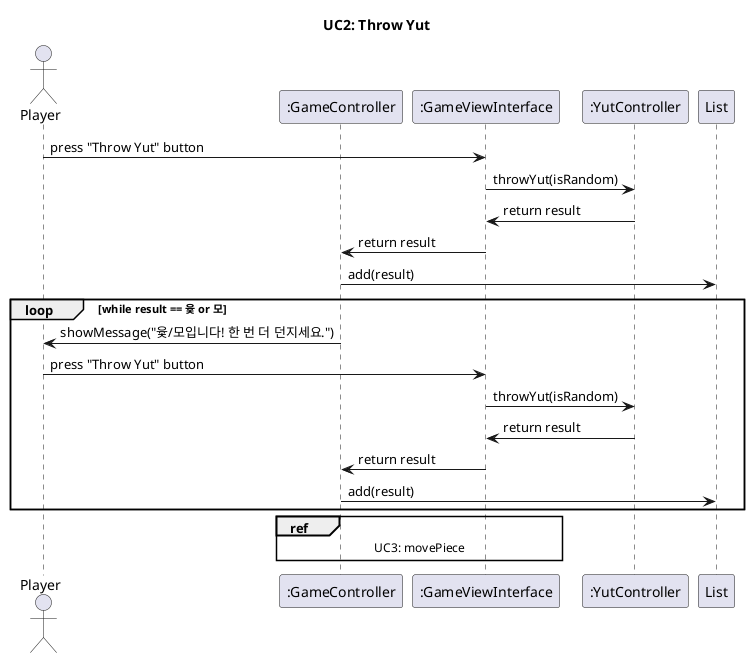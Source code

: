 @startuml
title UC2: Throw Yut

actor Player
participant ":GameController" as GameController
participant ":GameViewInterface" as GameViewInterface
participant ":YutController" as YutController
participant List as stepQueue

Player -> GameViewInterface : press "Throw Yut" button

GameViewInterface -> YutController : throwYut(isRandom)

YutController -> GameViewInterface : return result
GameViewInterface -> GameController : return result

GameController -> stepQueue : add(result)
loop while result == 윷 or 모
    GameController -> Player : showMessage("윷/모입니다! 한 번 더 던지세요.")
	Player -> GameViewInterface : press "Throw Yut" button

    GameViewInterface -> YutController : throwYut(isRandom)

    YutController -> GameViewInterface : return result
    GameViewInterface -> GameController : return result
    GameController -> stepQueue : add(result)
end
ref over GameController,GameViewInterface
	UC3: movePiece
end ref

@enduml
